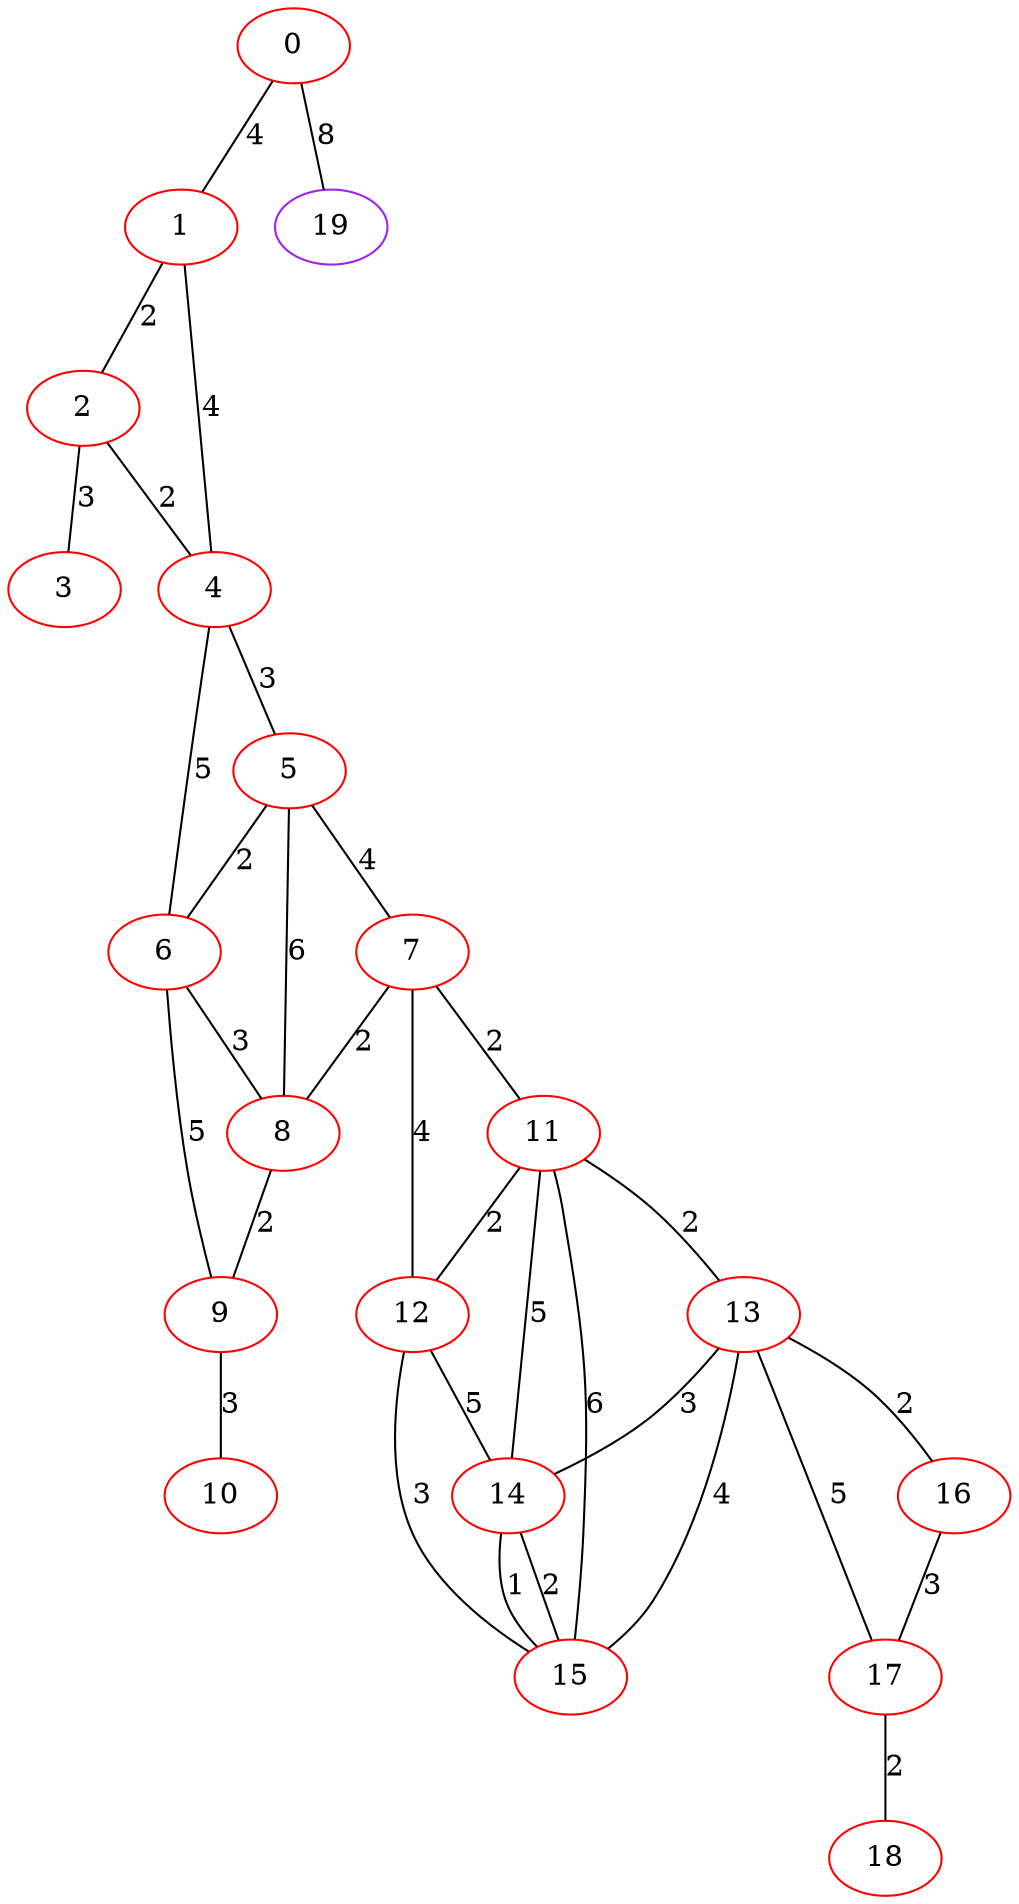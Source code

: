 graph "" {
0 [color=red, weight=1];
1 [color=red, weight=1];
2 [color=red, weight=1];
3 [color=red, weight=1];
4 [color=red, weight=1];
5 [color=red, weight=1];
6 [color=red, weight=1];
7 [color=red, weight=1];
8 [color=red, weight=1];
9 [color=red, weight=1];
10 [color=red, weight=1];
11 [color=red, weight=1];
12 [color=red, weight=1];
13 [color=red, weight=1];
14 [color=red, weight=1];
15 [color=red, weight=1];
16 [color=red, weight=1];
17 [color=red, weight=1];
18 [color=red, weight=1];
19 [color=purple, weight=4];
0 -- 1  [key=0, label=4];
0 -- 19  [key=0, label=8];
1 -- 2  [key=0, label=2];
1 -- 4  [key=0, label=4];
2 -- 3  [key=0, label=3];
2 -- 4  [key=0, label=2];
4 -- 5  [key=0, label=3];
4 -- 6  [key=0, label=5];
5 -- 8  [key=0, label=6];
5 -- 6  [key=0, label=2];
5 -- 7  [key=0, label=4];
6 -- 8  [key=0, label=3];
6 -- 9  [key=0, label=5];
7 -- 8  [key=0, label=2];
7 -- 11  [key=0, label=2];
7 -- 12  [key=0, label=4];
8 -- 9  [key=0, label=2];
9 -- 10  [key=0, label=3];
11 -- 15  [key=0, label=6];
11 -- 12  [key=0, label=2];
11 -- 13  [key=0, label=2];
11 -- 14  [key=0, label=5];
12 -- 15  [key=0, label=3];
12 -- 14  [key=0, label=5];
13 -- 16  [key=0, label=2];
13 -- 17  [key=0, label=5];
13 -- 14  [key=0, label=3];
13 -- 15  [key=0, label=4];
14 -- 15  [key=0, label=2];
14 -- 15  [key=1, label=1];
16 -- 17  [key=0, label=3];
17 -- 18  [key=0, label=2];
}
